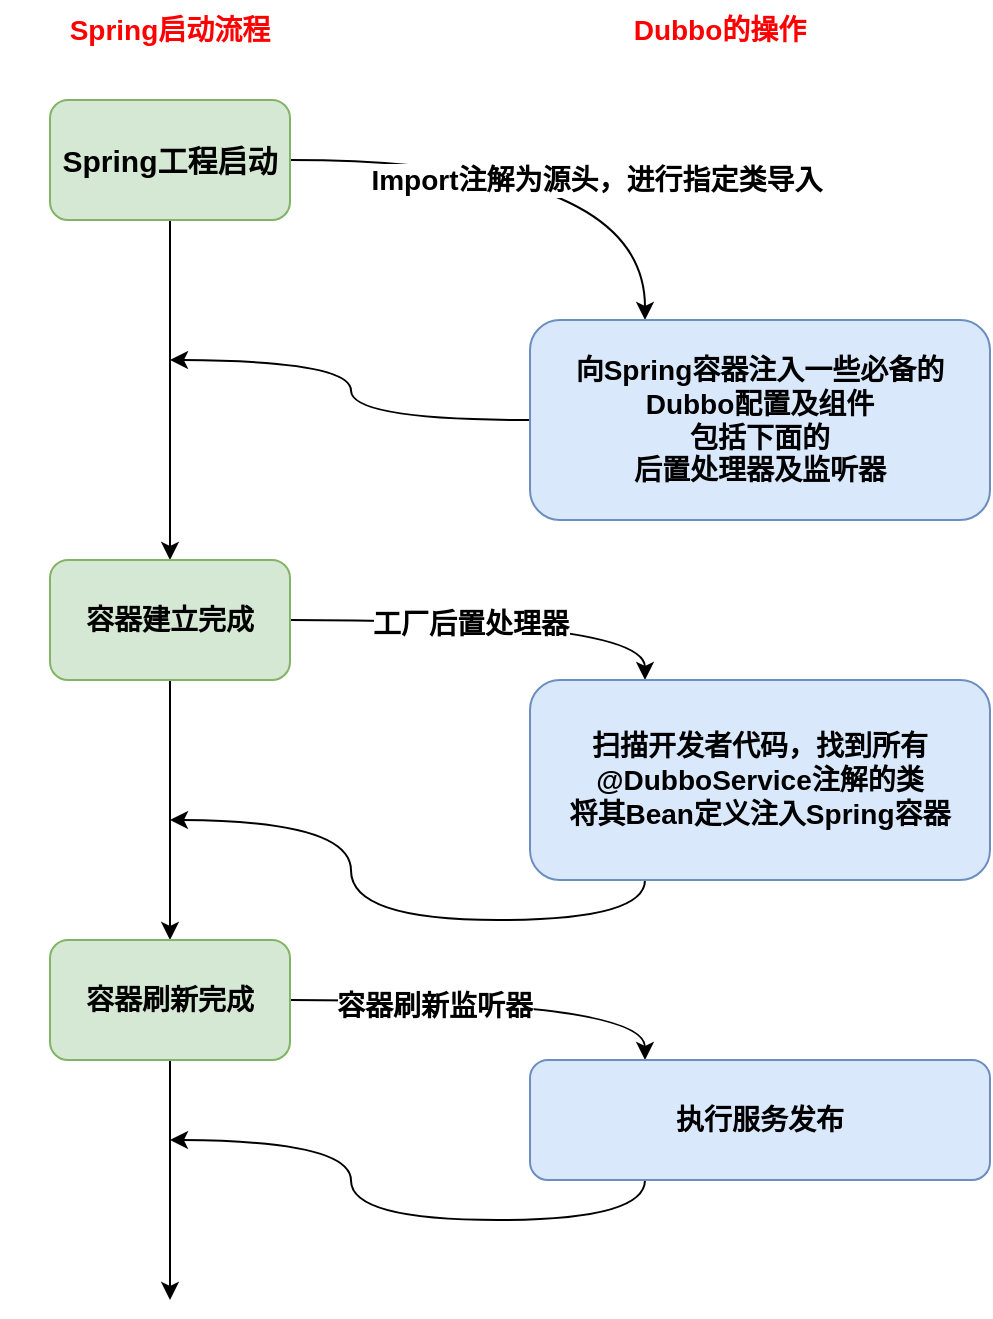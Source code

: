 <mxfile version="21.6.1" type="github">
  <diagram name="第 1 页" id="Q-ji6gCEQnSTjhMWAsGa">
    <mxGraphModel dx="1434" dy="1877" grid="1" gridSize="10" guides="1" tooltips="1" connect="1" arrows="1" fold="1" page="1" pageScale="1" pageWidth="827" pageHeight="1169" math="0" shadow="0">
      <root>
        <mxCell id="0" />
        <mxCell id="1" parent="0" />
        <mxCell id="ZOv8OPot-Fxsu8qrR7Fg-3" value="" style="edgeStyle=orthogonalEdgeStyle;rounded=0;orthogonalLoop=1;jettySize=auto;html=1;" edge="1" parent="1" source="ZOv8OPot-Fxsu8qrR7Fg-1" target="ZOv8OPot-Fxsu8qrR7Fg-2">
          <mxGeometry relative="1" as="geometry" />
        </mxCell>
        <mxCell id="ZOv8OPot-Fxsu8qrR7Fg-19" style="edgeStyle=orthogonalEdgeStyle;rounded=0;orthogonalLoop=1;jettySize=auto;html=1;exitX=1;exitY=0.5;exitDx=0;exitDy=0;entryX=0.25;entryY=0;entryDx=0;entryDy=0;curved=1;" edge="1" parent="1" source="ZOv8OPot-Fxsu8qrR7Fg-1" target="ZOv8OPot-Fxsu8qrR7Fg-18">
          <mxGeometry relative="1" as="geometry" />
        </mxCell>
        <mxCell id="ZOv8OPot-Fxsu8qrR7Fg-20" value="&lt;b&gt;&lt;font style=&quot;font-size: 14px;&quot;&gt;Import注解为源头，进行指定类导入&lt;/font&gt;&lt;/b&gt;" style="edgeLabel;html=1;align=center;verticalAlign=middle;resizable=0;points=[];" vertex="1" connectable="0" parent="ZOv8OPot-Fxsu8qrR7Fg-19">
          <mxGeometry x="-0.147" y="-8" relative="1" as="geometry">
            <mxPoint x="43" y="2" as="offset" />
          </mxGeometry>
        </mxCell>
        <mxCell id="ZOv8OPot-Fxsu8qrR7Fg-1" value="&lt;b&gt;&lt;font style=&quot;font-size: 15px;&quot;&gt;Spring工程启动&lt;/font&gt;&lt;/b&gt;" style="rounded=1;whiteSpace=wrap;html=1;fillColor=#d5e8d4;strokeColor=#82b366;" vertex="1" parent="1">
          <mxGeometry x="250" y="-30" width="120" height="60" as="geometry" />
        </mxCell>
        <mxCell id="ZOv8OPot-Fxsu8qrR7Fg-5" value="" style="edgeStyle=orthogonalEdgeStyle;rounded=0;orthogonalLoop=1;jettySize=auto;html=1;" edge="1" parent="1" source="ZOv8OPot-Fxsu8qrR7Fg-2" target="ZOv8OPot-Fxsu8qrR7Fg-4">
          <mxGeometry relative="1" as="geometry" />
        </mxCell>
        <mxCell id="ZOv8OPot-Fxsu8qrR7Fg-9" style="edgeStyle=orthogonalEdgeStyle;rounded=0;orthogonalLoop=1;jettySize=auto;html=1;exitX=1;exitY=0.5;exitDx=0;exitDy=0;entryX=0.25;entryY=0;entryDx=0;entryDy=0;curved=1;" edge="1" parent="1" source="ZOv8OPot-Fxsu8qrR7Fg-2" target="ZOv8OPot-Fxsu8qrR7Fg-8">
          <mxGeometry relative="1" as="geometry" />
        </mxCell>
        <mxCell id="ZOv8OPot-Fxsu8qrR7Fg-11" value="&lt;b&gt;&lt;font style=&quot;font-size: 14px;&quot;&gt;工厂后置处理器&lt;/font&gt;&lt;/b&gt;" style="edgeLabel;html=1;align=center;verticalAlign=middle;resizable=0;points=[];" vertex="1" connectable="0" parent="ZOv8OPot-Fxsu8qrR7Fg-9">
          <mxGeometry x="-0.133" y="-2" relative="1" as="geometry">
            <mxPoint as="offset" />
          </mxGeometry>
        </mxCell>
        <mxCell id="ZOv8OPot-Fxsu8qrR7Fg-2" value="&lt;b&gt;&lt;font style=&quot;font-size: 14px;&quot;&gt;容器建立完成&lt;/font&gt;&lt;/b&gt;" style="whiteSpace=wrap;html=1;fillColor=#d5e8d4;strokeColor=#82b366;rounded=1;" vertex="1" parent="1">
          <mxGeometry x="250" y="200" width="120" height="60" as="geometry" />
        </mxCell>
        <mxCell id="ZOv8OPot-Fxsu8qrR7Fg-13" value="" style="edgeStyle=orthogonalEdgeStyle;rounded=0;orthogonalLoop=1;jettySize=auto;html=1;" edge="1" parent="1" source="ZOv8OPot-Fxsu8qrR7Fg-4">
          <mxGeometry relative="1" as="geometry">
            <mxPoint x="310" y="570" as="targetPoint" />
          </mxGeometry>
        </mxCell>
        <mxCell id="ZOv8OPot-Fxsu8qrR7Fg-15" style="edgeStyle=orthogonalEdgeStyle;rounded=0;orthogonalLoop=1;jettySize=auto;html=1;exitX=1;exitY=0.5;exitDx=0;exitDy=0;entryX=0.25;entryY=0;entryDx=0;entryDy=0;curved=1;" edge="1" parent="1" source="ZOv8OPot-Fxsu8qrR7Fg-4" target="ZOv8OPot-Fxsu8qrR7Fg-14">
          <mxGeometry relative="1" as="geometry" />
        </mxCell>
        <mxCell id="ZOv8OPot-Fxsu8qrR7Fg-17" value="&lt;font style=&quot;font-size: 14px;&quot;&gt;&lt;b&gt;容器刷新监听器&lt;/b&gt;&lt;/font&gt;" style="edgeLabel;html=1;align=center;verticalAlign=middle;resizable=0;points=[];" vertex="1" connectable="0" parent="ZOv8OPot-Fxsu8qrR7Fg-15">
          <mxGeometry x="-0.306" y="-3" relative="1" as="geometry">
            <mxPoint as="offset" />
          </mxGeometry>
        </mxCell>
        <mxCell id="ZOv8OPot-Fxsu8qrR7Fg-4" value="&lt;b&gt;&lt;font style=&quot;font-size: 14px;&quot;&gt;容器刷新完成&lt;/font&gt;&lt;/b&gt;" style="whiteSpace=wrap;html=1;fillColor=#d5e8d4;strokeColor=#82b366;rounded=1;" vertex="1" parent="1">
          <mxGeometry x="250" y="390" width="120" height="60" as="geometry" />
        </mxCell>
        <mxCell id="ZOv8OPot-Fxsu8qrR7Fg-7" value="&lt;b&gt;&lt;font color=&quot;#ff0000&quot; style=&quot;font-size: 14px;&quot;&gt;Dubbo的操作&lt;/font&gt;&lt;/b&gt;" style="text;html=1;strokeColor=none;fillColor=none;align=center;verticalAlign=middle;whiteSpace=wrap;rounded=0;" vertex="1" parent="1">
          <mxGeometry x="500" y="-80" width="170" height="30" as="geometry" />
        </mxCell>
        <mxCell id="ZOv8OPot-Fxsu8qrR7Fg-10" style="edgeStyle=orthogonalEdgeStyle;rounded=0;orthogonalLoop=1;jettySize=auto;html=1;exitX=0.25;exitY=1;exitDx=0;exitDy=0;curved=1;" edge="1" parent="1" source="ZOv8OPot-Fxsu8qrR7Fg-8">
          <mxGeometry relative="1" as="geometry">
            <mxPoint x="310" y="330" as="targetPoint" />
          </mxGeometry>
        </mxCell>
        <mxCell id="ZOv8OPot-Fxsu8qrR7Fg-8" value="&lt;b&gt;&lt;font style=&quot;font-size: 14px;&quot;&gt;扫描开发者代码，找到所有@DubboService注解的类&lt;br&gt;将其Bean定义注入Spring容器&lt;/font&gt;&lt;/b&gt;" style="rounded=1;whiteSpace=wrap;html=1;fillColor=#dae8fc;strokeColor=#6c8ebf;" vertex="1" parent="1">
          <mxGeometry x="490" y="260" width="230" height="100" as="geometry" />
        </mxCell>
        <mxCell id="ZOv8OPot-Fxsu8qrR7Fg-16" style="edgeStyle=orthogonalEdgeStyle;rounded=0;orthogonalLoop=1;jettySize=auto;html=1;exitX=0.25;exitY=1;exitDx=0;exitDy=0;curved=1;" edge="1" parent="1" source="ZOv8OPot-Fxsu8qrR7Fg-14">
          <mxGeometry relative="1" as="geometry">
            <mxPoint x="310" y="490" as="targetPoint" />
          </mxGeometry>
        </mxCell>
        <mxCell id="ZOv8OPot-Fxsu8qrR7Fg-14" value="&lt;span style=&quot;font-size: 14px;&quot;&gt;&lt;b&gt;执行服务发布&lt;/b&gt;&lt;/span&gt;" style="rounded=1;whiteSpace=wrap;html=1;fillColor=#dae8fc;strokeColor=#6c8ebf;" vertex="1" parent="1">
          <mxGeometry x="490" y="450" width="230" height="60" as="geometry" />
        </mxCell>
        <mxCell id="ZOv8OPot-Fxsu8qrR7Fg-21" style="edgeStyle=orthogonalEdgeStyle;rounded=0;orthogonalLoop=1;jettySize=auto;html=1;exitX=0;exitY=0.5;exitDx=0;exitDy=0;curved=1;" edge="1" parent="1" source="ZOv8OPot-Fxsu8qrR7Fg-18">
          <mxGeometry relative="1" as="geometry">
            <mxPoint x="310" y="100" as="targetPoint" />
          </mxGeometry>
        </mxCell>
        <mxCell id="ZOv8OPot-Fxsu8qrR7Fg-18" value="&lt;span style=&quot;font-size: 14px;&quot;&gt;&lt;b&gt;向Spring容器注入一些必备的Dubbo配置及组件&lt;br&gt;包括下面的&lt;br&gt;后置处理器及监听器&lt;br&gt;&lt;/b&gt;&lt;/span&gt;" style="rounded=1;whiteSpace=wrap;html=1;fillColor=#dae8fc;strokeColor=#6c8ebf;" vertex="1" parent="1">
          <mxGeometry x="490" y="80" width="230" height="100" as="geometry" />
        </mxCell>
        <mxCell id="ZOv8OPot-Fxsu8qrR7Fg-22" value="&lt;b&gt;&lt;font color=&quot;#ff0000&quot; style=&quot;font-size: 14px;&quot;&gt;Spring启动流程&lt;/font&gt;&lt;/b&gt;" style="text;html=1;strokeColor=none;fillColor=none;align=center;verticalAlign=middle;whiteSpace=wrap;rounded=0;" vertex="1" parent="1">
          <mxGeometry x="225" y="-80" width="170" height="30" as="geometry" />
        </mxCell>
      </root>
    </mxGraphModel>
  </diagram>
</mxfile>
